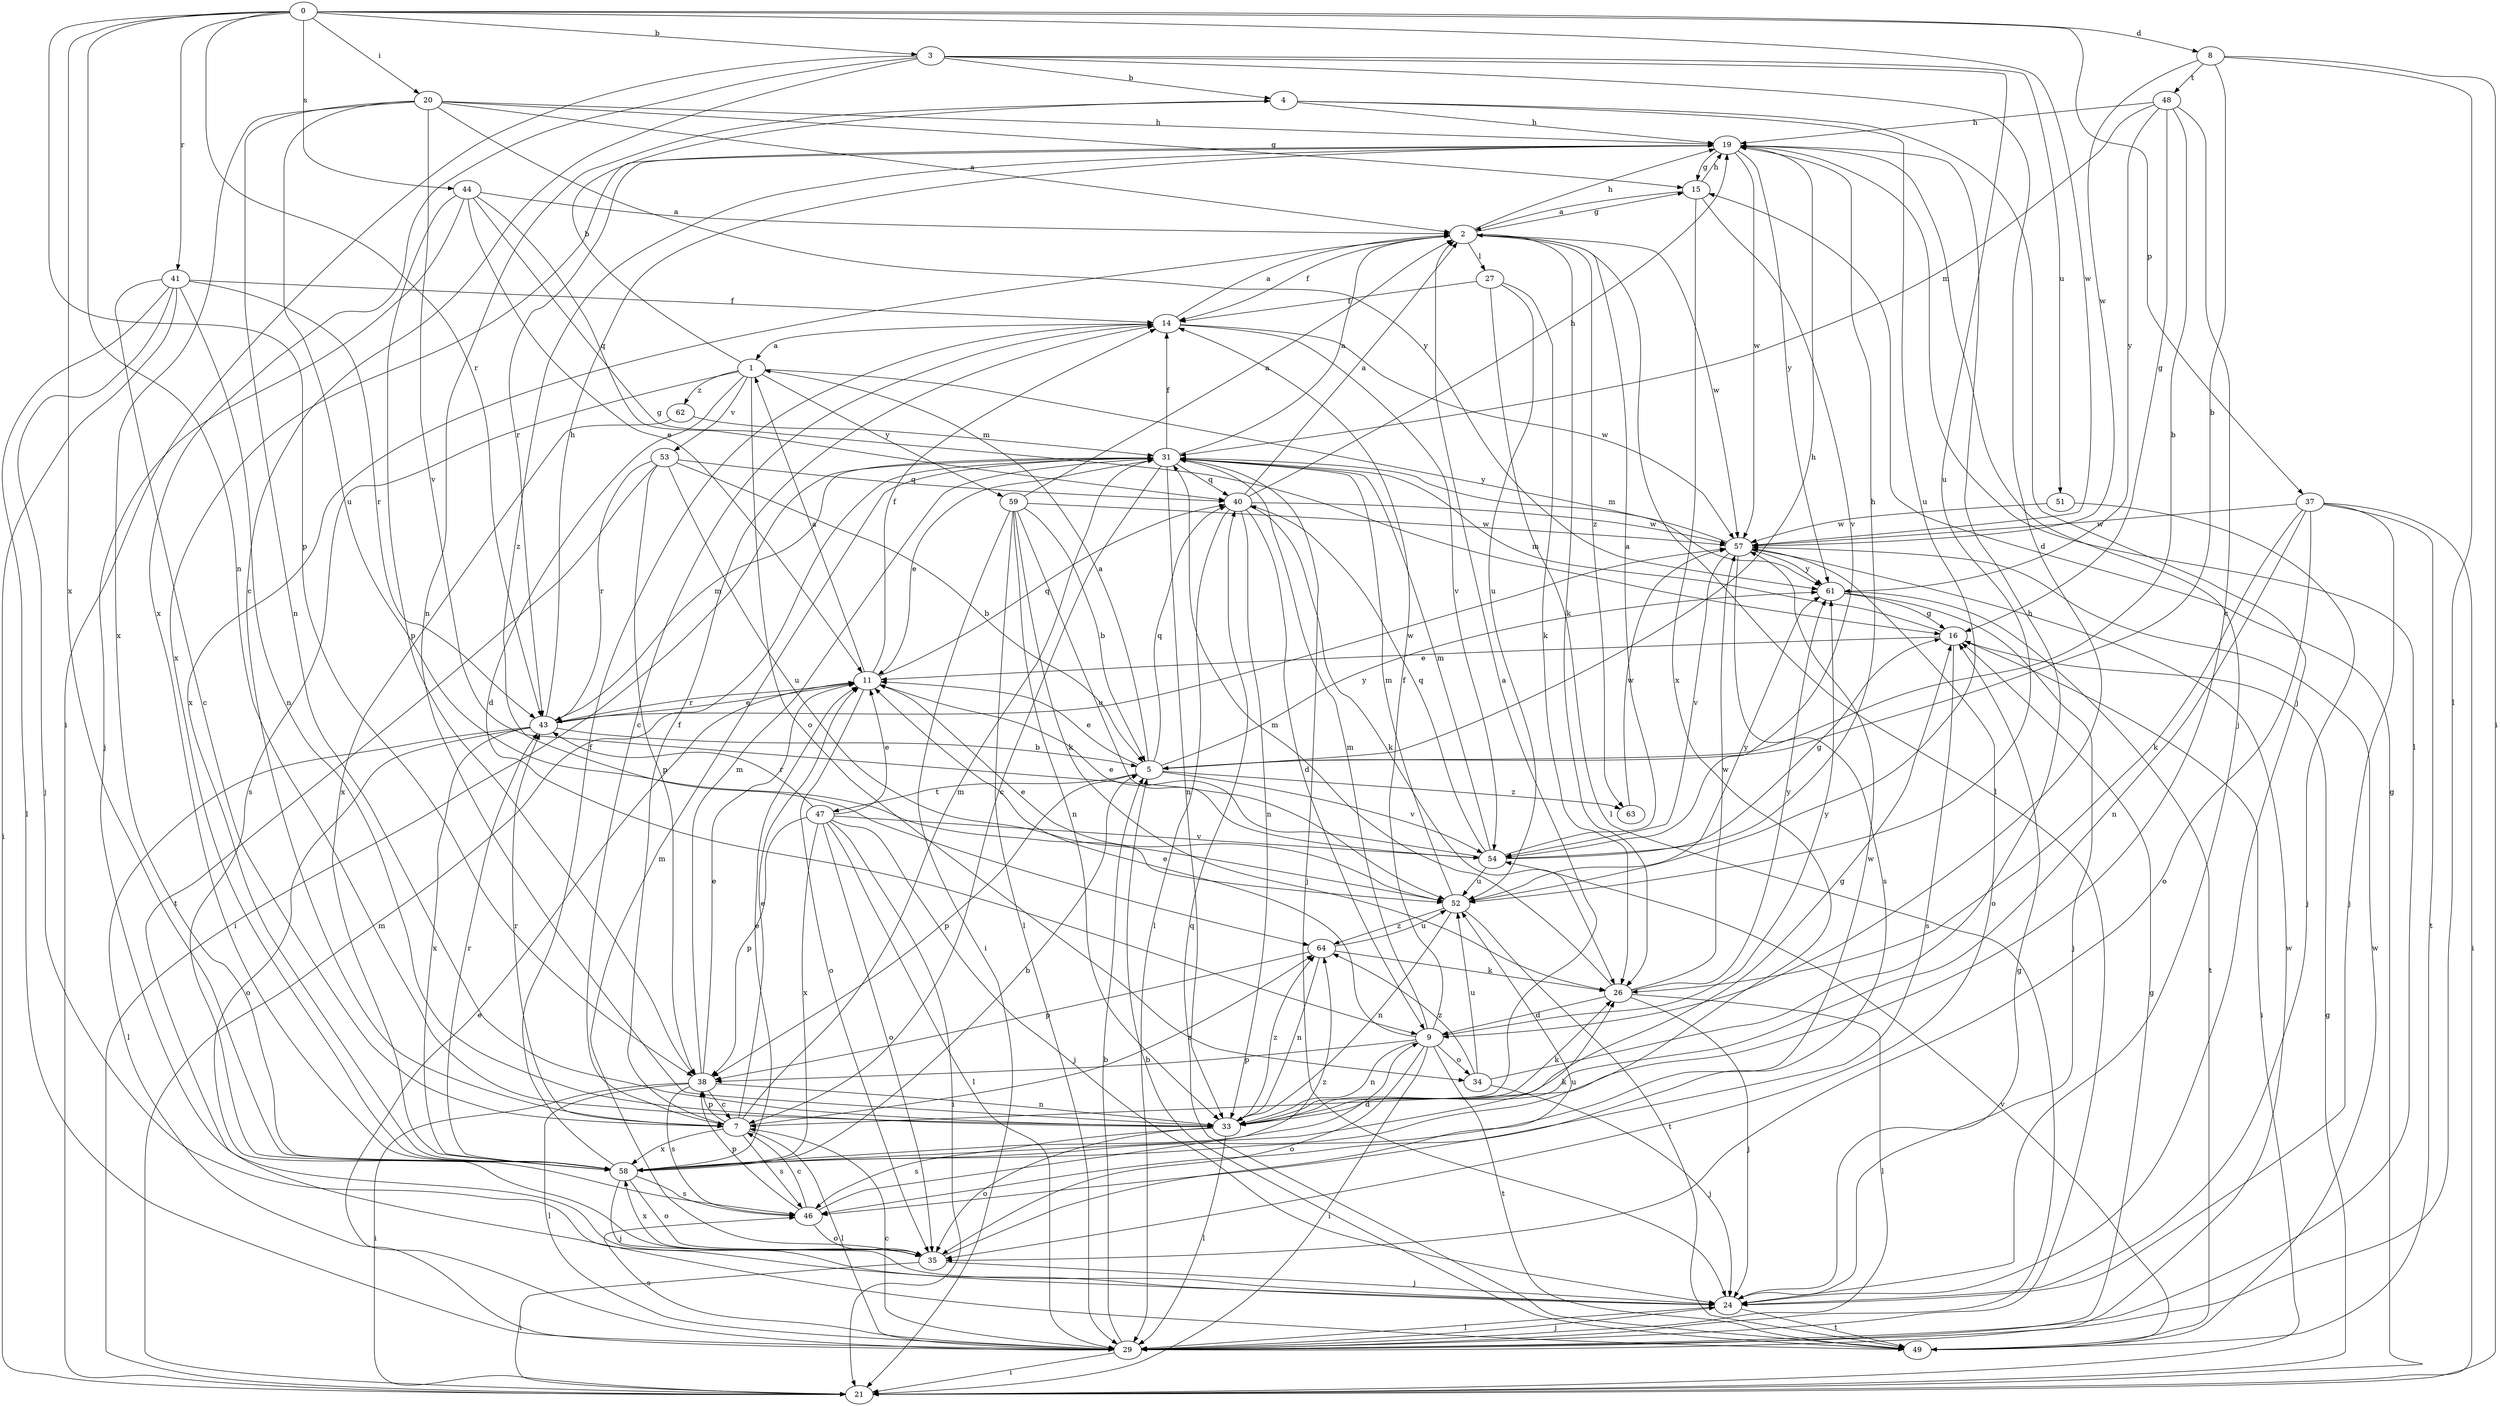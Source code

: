strict digraph  {
0;
1;
2;
3;
4;
5;
7;
8;
9;
11;
14;
15;
16;
19;
20;
21;
24;
26;
27;
29;
31;
33;
34;
35;
37;
38;
40;
41;
43;
44;
46;
47;
48;
49;
51;
52;
53;
54;
57;
58;
59;
61;
62;
63;
64;
0 -> 3  [label=b];
0 -> 8  [label=d];
0 -> 20  [label=i];
0 -> 33  [label=n];
0 -> 37  [label=p];
0 -> 38  [label=p];
0 -> 41  [label=r];
0 -> 43  [label=r];
0 -> 44  [label=s];
0 -> 57  [label=w];
0 -> 58  [label=x];
1 -> 4  [label=b];
1 -> 9  [label=d];
1 -> 34  [label=o];
1 -> 46  [label=s];
1 -> 53  [label=v];
1 -> 59  [label=y];
1 -> 61  [label=y];
1 -> 62  [label=z];
2 -> 14  [label=f];
2 -> 15  [label=g];
2 -> 19  [label=h];
2 -> 26  [label=k];
2 -> 27  [label=l];
2 -> 29  [label=l];
2 -> 57  [label=w];
2 -> 58  [label=x];
2 -> 63  [label=z];
3 -> 4  [label=b];
3 -> 7  [label=c];
3 -> 9  [label=d];
3 -> 21  [label=i];
3 -> 51  [label=u];
3 -> 52  [label=u];
3 -> 58  [label=x];
4 -> 19  [label=h];
4 -> 24  [label=j];
4 -> 33  [label=n];
4 -> 52  [label=u];
5 -> 1  [label=a];
5 -> 11  [label=e];
5 -> 19  [label=h];
5 -> 38  [label=p];
5 -> 40  [label=q];
5 -> 47  [label=t];
5 -> 54  [label=v];
5 -> 61  [label=y];
5 -> 63  [label=z];
7 -> 11  [label=e];
7 -> 14  [label=f];
7 -> 29  [label=l];
7 -> 31  [label=m];
7 -> 38  [label=p];
7 -> 43  [label=r];
7 -> 46  [label=s];
7 -> 58  [label=x];
7 -> 64  [label=z];
8 -> 5  [label=b];
8 -> 21  [label=i];
8 -> 29  [label=l];
8 -> 48  [label=t];
8 -> 57  [label=w];
9 -> 11  [label=e];
9 -> 14  [label=f];
9 -> 21  [label=i];
9 -> 31  [label=m];
9 -> 33  [label=n];
9 -> 34  [label=o];
9 -> 35  [label=o];
9 -> 38  [label=p];
9 -> 49  [label=t];
9 -> 61  [label=y];
11 -> 1  [label=a];
11 -> 14  [label=f];
11 -> 35  [label=o];
11 -> 40  [label=q];
11 -> 43  [label=r];
14 -> 1  [label=a];
14 -> 2  [label=a];
14 -> 7  [label=c];
14 -> 54  [label=v];
14 -> 57  [label=w];
15 -> 2  [label=a];
15 -> 19  [label=h];
15 -> 54  [label=v];
15 -> 58  [label=x];
16 -> 11  [label=e];
16 -> 21  [label=i];
16 -> 31  [label=m];
16 -> 46  [label=s];
19 -> 15  [label=g];
19 -> 24  [label=j];
19 -> 29  [label=l];
19 -> 43  [label=r];
19 -> 57  [label=w];
19 -> 58  [label=x];
19 -> 61  [label=y];
19 -> 64  [label=z];
20 -> 2  [label=a];
20 -> 15  [label=g];
20 -> 19  [label=h];
20 -> 33  [label=n];
20 -> 52  [label=u];
20 -> 54  [label=v];
20 -> 58  [label=x];
20 -> 61  [label=y];
21 -> 15  [label=g];
21 -> 16  [label=g];
21 -> 31  [label=m];
24 -> 16  [label=g];
24 -> 29  [label=l];
24 -> 49  [label=t];
26 -> 9  [label=d];
26 -> 24  [label=j];
26 -> 29  [label=l];
26 -> 31  [label=m];
26 -> 57  [label=w];
26 -> 61  [label=y];
27 -> 14  [label=f];
27 -> 26  [label=k];
27 -> 29  [label=l];
27 -> 52  [label=u];
29 -> 5  [label=b];
29 -> 7  [label=c];
29 -> 11  [label=e];
29 -> 16  [label=g];
29 -> 21  [label=i];
29 -> 24  [label=j];
29 -> 46  [label=s];
29 -> 57  [label=w];
31 -> 2  [label=a];
31 -> 7  [label=c];
31 -> 11  [label=e];
31 -> 14  [label=f];
31 -> 21  [label=i];
31 -> 24  [label=j];
31 -> 33  [label=n];
31 -> 40  [label=q];
33 -> 2  [label=a];
33 -> 16  [label=g];
33 -> 26  [label=k];
33 -> 29  [label=l];
33 -> 35  [label=o];
33 -> 46  [label=s];
33 -> 64  [label=z];
34 -> 19  [label=h];
34 -> 24  [label=j];
34 -> 52  [label=u];
34 -> 64  [label=z];
35 -> 21  [label=i];
35 -> 24  [label=j];
35 -> 31  [label=m];
35 -> 52  [label=u];
35 -> 58  [label=x];
37 -> 21  [label=i];
37 -> 24  [label=j];
37 -> 26  [label=k];
37 -> 33  [label=n];
37 -> 35  [label=o];
37 -> 49  [label=t];
37 -> 57  [label=w];
38 -> 7  [label=c];
38 -> 11  [label=e];
38 -> 21  [label=i];
38 -> 29  [label=l];
38 -> 31  [label=m];
38 -> 33  [label=n];
38 -> 46  [label=s];
40 -> 2  [label=a];
40 -> 9  [label=d];
40 -> 19  [label=h];
40 -> 26  [label=k];
40 -> 29  [label=l];
40 -> 33  [label=n];
40 -> 57  [label=w];
41 -> 7  [label=c];
41 -> 14  [label=f];
41 -> 21  [label=i];
41 -> 24  [label=j];
41 -> 29  [label=l];
41 -> 33  [label=n];
41 -> 43  [label=r];
43 -> 5  [label=b];
43 -> 11  [label=e];
43 -> 19  [label=h];
43 -> 29  [label=l];
43 -> 31  [label=m];
43 -> 35  [label=o];
43 -> 57  [label=w];
43 -> 58  [label=x];
44 -> 2  [label=a];
44 -> 11  [label=e];
44 -> 16  [label=g];
44 -> 24  [label=j];
44 -> 38  [label=p];
44 -> 40  [label=q];
46 -> 7  [label=c];
46 -> 35  [label=o];
46 -> 38  [label=p];
46 -> 64  [label=z];
47 -> 11  [label=e];
47 -> 21  [label=i];
47 -> 24  [label=j];
47 -> 29  [label=l];
47 -> 35  [label=o];
47 -> 38  [label=p];
47 -> 43  [label=r];
47 -> 54  [label=v];
47 -> 58  [label=x];
48 -> 5  [label=b];
48 -> 7  [label=c];
48 -> 16  [label=g];
48 -> 19  [label=h];
48 -> 31  [label=m];
48 -> 61  [label=y];
49 -> 5  [label=b];
49 -> 40  [label=q];
49 -> 54  [label=v];
49 -> 57  [label=w];
51 -> 24  [label=j];
51 -> 57  [label=w];
52 -> 11  [label=e];
52 -> 31  [label=m];
52 -> 33  [label=n];
52 -> 49  [label=t];
52 -> 61  [label=y];
52 -> 64  [label=z];
53 -> 5  [label=b];
53 -> 38  [label=p];
53 -> 40  [label=q];
53 -> 43  [label=r];
53 -> 49  [label=t];
53 -> 52  [label=u];
54 -> 2  [label=a];
54 -> 11  [label=e];
54 -> 16  [label=g];
54 -> 19  [label=h];
54 -> 31  [label=m];
54 -> 40  [label=q];
54 -> 52  [label=u];
57 -> 31  [label=m];
57 -> 35  [label=o];
57 -> 46  [label=s];
57 -> 54  [label=v];
57 -> 61  [label=y];
58 -> 5  [label=b];
58 -> 9  [label=d];
58 -> 11  [label=e];
58 -> 14  [label=f];
58 -> 24  [label=j];
58 -> 26  [label=k];
58 -> 35  [label=o];
58 -> 43  [label=r];
58 -> 46  [label=s];
58 -> 57  [label=w];
59 -> 2  [label=a];
59 -> 5  [label=b];
59 -> 21  [label=i];
59 -> 26  [label=k];
59 -> 29  [label=l];
59 -> 33  [label=n];
59 -> 52  [label=u];
59 -> 57  [label=w];
61 -> 16  [label=g];
61 -> 24  [label=j];
61 -> 49  [label=t];
62 -> 31  [label=m];
62 -> 58  [label=x];
63 -> 57  [label=w];
64 -> 26  [label=k];
64 -> 33  [label=n];
64 -> 38  [label=p];
64 -> 52  [label=u];
}
